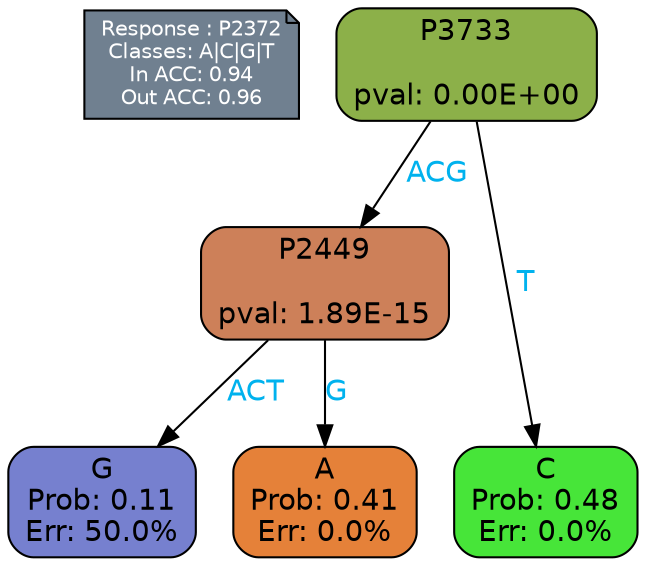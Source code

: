 digraph Tree {
node [shape=box, style="filled, rounded", color="black", fontname=helvetica] ;
graph [ranksep=equally, splines=polylines, bgcolor=transparent, dpi=600] ;
edge [fontname=helvetica] ;
LEGEND [label="Response : P2372
Classes: A|C|G|T
In ACC: 0.94
Out ACC: 0.96
",shape=note,align=left,style=filled,fillcolor="slategray",fontcolor="white",fontsize=10];1 [label="P3733

pval: 0.00E+00", fillcolor="#8cb049"] ;
2 [label="P2449

pval: 1.89E-15", fillcolor="#cd8059"] ;
3 [label="G
Prob: 0.11
Err: 50.0%", fillcolor="#7680cf"] ;
4 [label="A
Prob: 0.41
Err: 0.0%", fillcolor="#e58139"] ;
5 [label="C
Prob: 0.48
Err: 0.0%", fillcolor="#47e539"] ;
1 -> 2 [label="ACG",fontcolor=deepskyblue2] ;
1 -> 5 [label="T",fontcolor=deepskyblue2] ;
2 -> 3 [label="ACT",fontcolor=deepskyblue2] ;
2 -> 4 [label="G",fontcolor=deepskyblue2] ;
{rank = same; 3;4;5;}{rank = same; LEGEND;1;}}